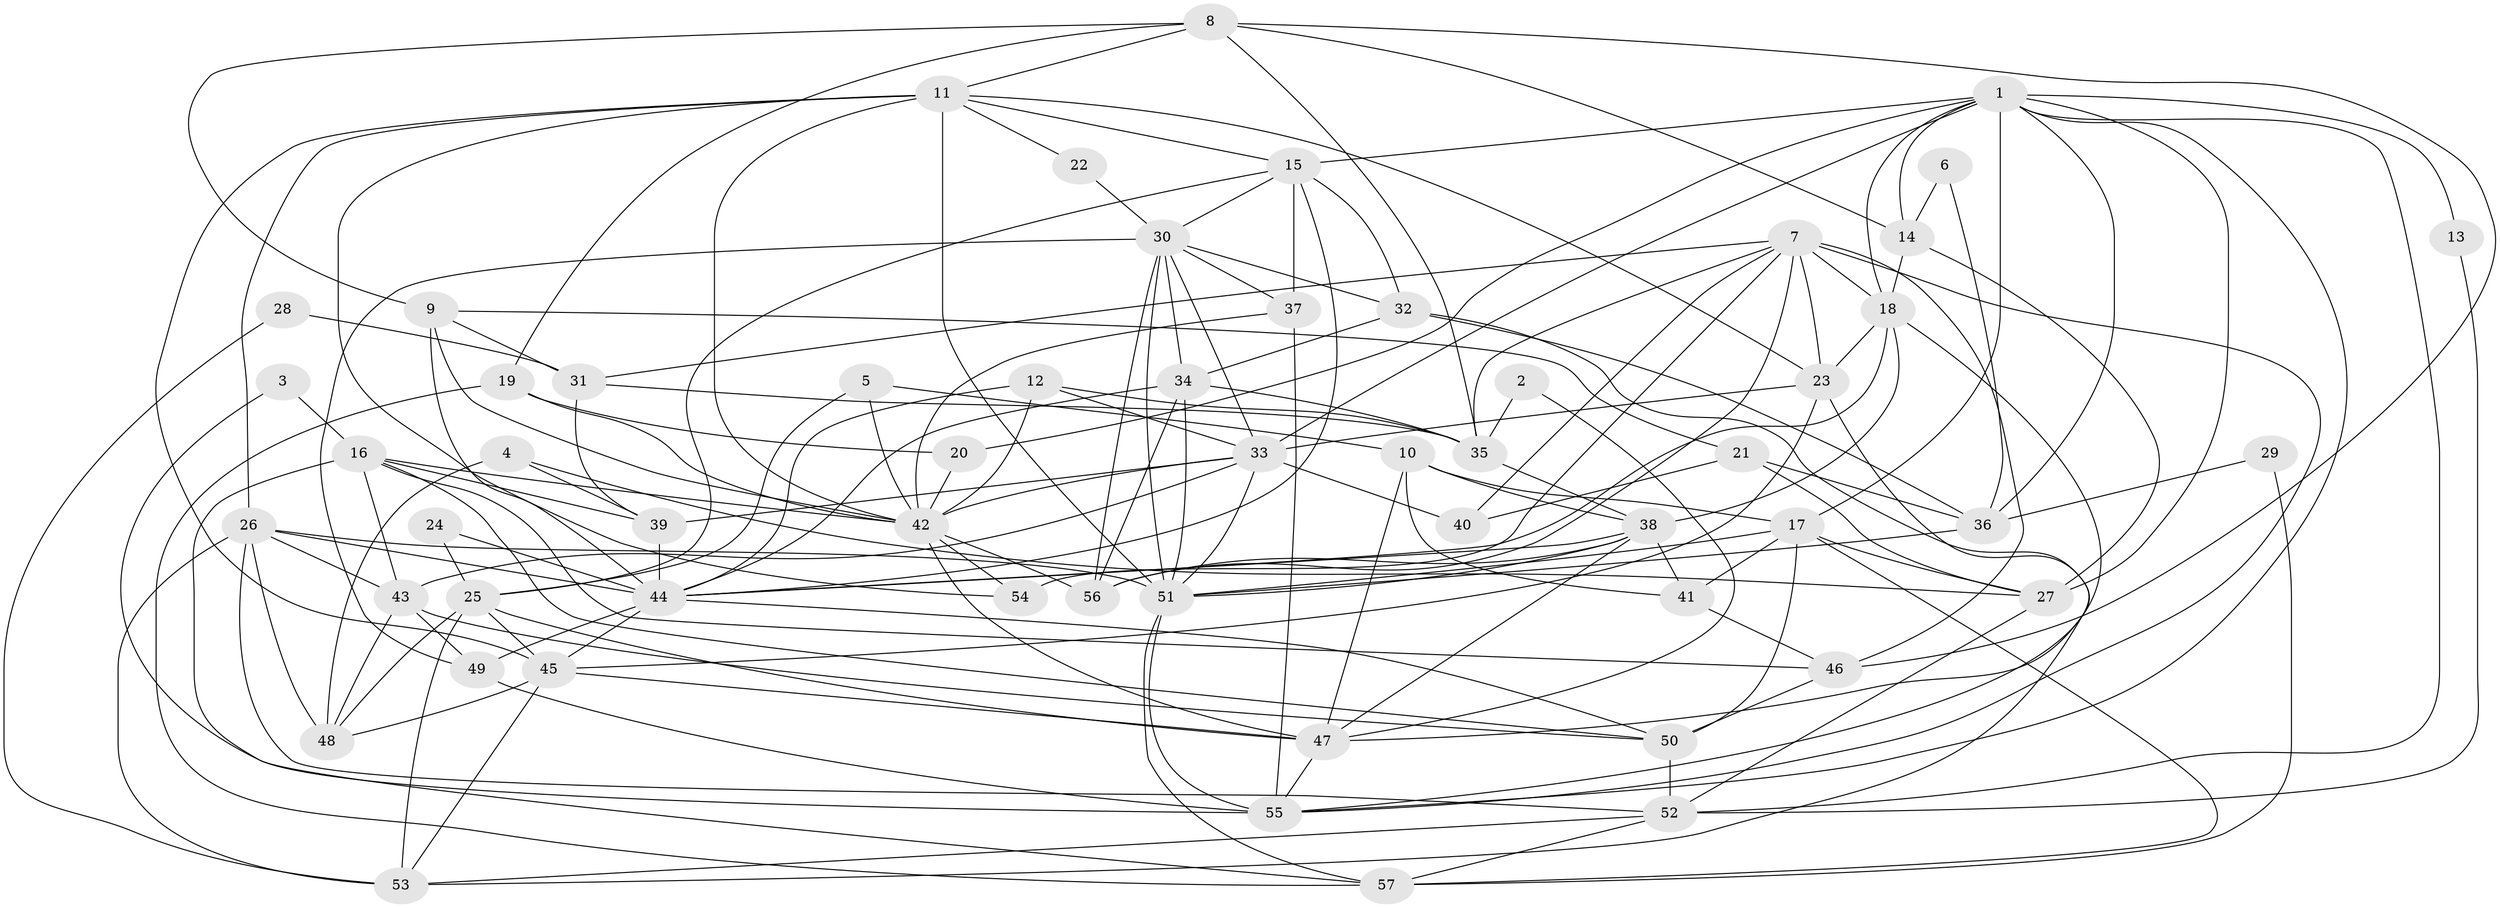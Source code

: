 // original degree distribution, {5: 0.22123893805309736, 7: 0.05309734513274336, 4: 0.23008849557522124, 2: 0.20353982300884957, 6: 0.10619469026548672, 3: 0.18584070796460178}
// Generated by graph-tools (version 1.1) at 2025/50/03/09/25 03:50:02]
// undirected, 57 vertices, 161 edges
graph export_dot {
graph [start="1"]
  node [color=gray90,style=filled];
  1;
  2;
  3;
  4;
  5;
  6;
  7;
  8;
  9;
  10;
  11;
  12;
  13;
  14;
  15;
  16;
  17;
  18;
  19;
  20;
  21;
  22;
  23;
  24;
  25;
  26;
  27;
  28;
  29;
  30;
  31;
  32;
  33;
  34;
  35;
  36;
  37;
  38;
  39;
  40;
  41;
  42;
  43;
  44;
  45;
  46;
  47;
  48;
  49;
  50;
  51;
  52;
  53;
  54;
  55;
  56;
  57;
  1 -- 13 [weight=1.0];
  1 -- 14 [weight=1.0];
  1 -- 15 [weight=1.0];
  1 -- 17 [weight=2.0];
  1 -- 18 [weight=1.0];
  1 -- 20 [weight=1.0];
  1 -- 27 [weight=1.0];
  1 -- 33 [weight=1.0];
  1 -- 36 [weight=1.0];
  1 -- 52 [weight=1.0];
  1 -- 55 [weight=1.0];
  2 -- 35 [weight=1.0];
  2 -- 47 [weight=1.0];
  3 -- 16 [weight=1.0];
  3 -- 55 [weight=1.0];
  4 -- 27 [weight=1.0];
  4 -- 39 [weight=1.0];
  4 -- 48 [weight=1.0];
  5 -- 10 [weight=1.0];
  5 -- 25 [weight=1.0];
  5 -- 42 [weight=1.0];
  6 -- 14 [weight=1.0];
  6 -- 36 [weight=1.0];
  7 -- 18 [weight=1.0];
  7 -- 23 [weight=1.0];
  7 -- 31 [weight=1.0];
  7 -- 35 [weight=1.0];
  7 -- 40 [weight=1.0];
  7 -- 46 [weight=1.0];
  7 -- 54 [weight=1.0];
  7 -- 55 [weight=1.0];
  7 -- 56 [weight=1.0];
  8 -- 9 [weight=1.0];
  8 -- 11 [weight=1.0];
  8 -- 14 [weight=1.0];
  8 -- 19 [weight=1.0];
  8 -- 35 [weight=1.0];
  8 -- 46 [weight=1.0];
  9 -- 21 [weight=1.0];
  9 -- 31 [weight=1.0];
  9 -- 42 [weight=1.0];
  9 -- 44 [weight=2.0];
  10 -- 17 [weight=1.0];
  10 -- 38 [weight=1.0];
  10 -- 41 [weight=1.0];
  10 -- 47 [weight=1.0];
  11 -- 15 [weight=1.0];
  11 -- 22 [weight=1.0];
  11 -- 23 [weight=1.0];
  11 -- 26 [weight=1.0];
  11 -- 42 [weight=1.0];
  11 -- 45 [weight=1.0];
  11 -- 51 [weight=2.0];
  11 -- 54 [weight=1.0];
  12 -- 33 [weight=1.0];
  12 -- 35 [weight=1.0];
  12 -- 42 [weight=1.0];
  12 -- 44 [weight=1.0];
  13 -- 52 [weight=1.0];
  14 -- 18 [weight=1.0];
  14 -- 27 [weight=1.0];
  15 -- 25 [weight=1.0];
  15 -- 30 [weight=1.0];
  15 -- 32 [weight=1.0];
  15 -- 37 [weight=1.0];
  15 -- 44 [weight=1.0];
  16 -- 39 [weight=1.0];
  16 -- 42 [weight=1.0];
  16 -- 43 [weight=1.0];
  16 -- 46 [weight=1.0];
  16 -- 50 [weight=1.0];
  16 -- 57 [weight=1.0];
  17 -- 27 [weight=1.0];
  17 -- 41 [weight=1.0];
  17 -- 50 [weight=1.0];
  17 -- 51 [weight=1.0];
  17 -- 57 [weight=1.0];
  18 -- 23 [weight=1.0];
  18 -- 38 [weight=1.0];
  18 -- 44 [weight=1.0];
  18 -- 47 [weight=1.0];
  19 -- 20 [weight=1.0];
  19 -- 42 [weight=1.0];
  19 -- 57 [weight=1.0];
  20 -- 42 [weight=1.0];
  21 -- 27 [weight=1.0];
  21 -- 36 [weight=1.0];
  21 -- 40 [weight=1.0];
  22 -- 30 [weight=1.0];
  23 -- 33 [weight=1.0];
  23 -- 45 [weight=1.0];
  23 -- 55 [weight=1.0];
  24 -- 25 [weight=1.0];
  24 -- 44 [weight=1.0];
  25 -- 45 [weight=1.0];
  25 -- 47 [weight=1.0];
  25 -- 48 [weight=1.0];
  25 -- 53 [weight=1.0];
  26 -- 43 [weight=1.0];
  26 -- 44 [weight=1.0];
  26 -- 48 [weight=1.0];
  26 -- 51 [weight=1.0];
  26 -- 52 [weight=1.0];
  26 -- 53 [weight=1.0];
  27 -- 52 [weight=1.0];
  28 -- 31 [weight=1.0];
  28 -- 53 [weight=1.0];
  29 -- 36 [weight=1.0];
  29 -- 57 [weight=1.0];
  30 -- 32 [weight=1.0];
  30 -- 33 [weight=1.0];
  30 -- 34 [weight=1.0];
  30 -- 37 [weight=1.0];
  30 -- 49 [weight=1.0];
  30 -- 51 [weight=1.0];
  30 -- 56 [weight=1.0];
  31 -- 35 [weight=1.0];
  31 -- 39 [weight=1.0];
  32 -- 34 [weight=1.0];
  32 -- 36 [weight=1.0];
  32 -- 53 [weight=1.0];
  33 -- 39 [weight=1.0];
  33 -- 40 [weight=1.0];
  33 -- 42 [weight=1.0];
  33 -- 43 [weight=1.0];
  33 -- 51 [weight=1.0];
  34 -- 35 [weight=1.0];
  34 -- 44 [weight=1.0];
  34 -- 51 [weight=1.0];
  34 -- 56 [weight=1.0];
  35 -- 38 [weight=2.0];
  36 -- 51 [weight=1.0];
  37 -- 42 [weight=1.0];
  37 -- 55 [weight=1.0];
  38 -- 41 [weight=1.0];
  38 -- 44 [weight=1.0];
  38 -- 47 [weight=1.0];
  38 -- 51 [weight=1.0];
  38 -- 56 [weight=1.0];
  39 -- 44 [weight=1.0];
  41 -- 46 [weight=1.0];
  42 -- 47 [weight=1.0];
  42 -- 54 [weight=1.0];
  42 -- 56 [weight=2.0];
  43 -- 48 [weight=1.0];
  43 -- 49 [weight=2.0];
  43 -- 50 [weight=1.0];
  44 -- 45 [weight=1.0];
  44 -- 49 [weight=1.0];
  44 -- 50 [weight=1.0];
  45 -- 47 [weight=1.0];
  45 -- 48 [weight=1.0];
  45 -- 53 [weight=1.0];
  46 -- 50 [weight=1.0];
  47 -- 55 [weight=1.0];
  49 -- 55 [weight=1.0];
  50 -- 52 [weight=1.0];
  51 -- 55 [weight=1.0];
  51 -- 57 [weight=1.0];
  52 -- 53 [weight=1.0];
  52 -- 57 [weight=1.0];
}
